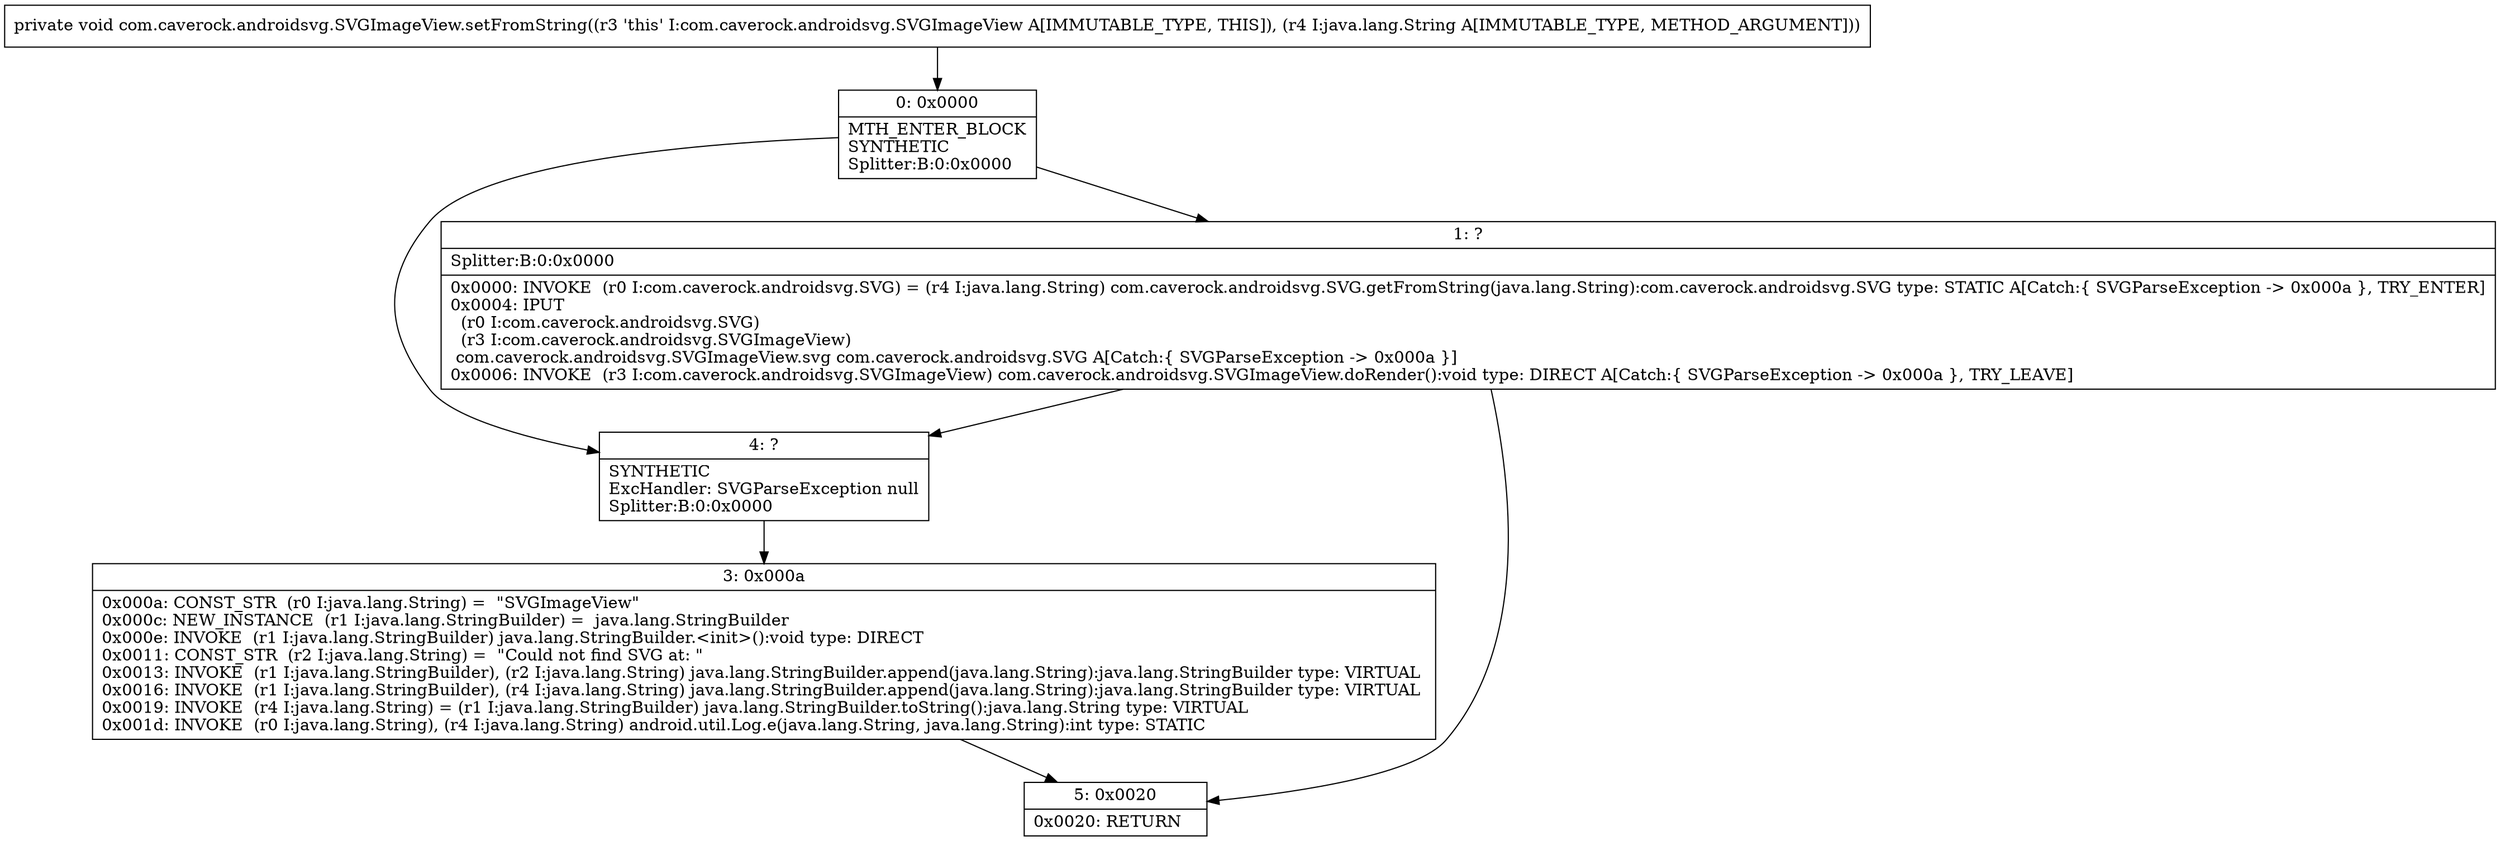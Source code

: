 digraph "CFG forcom.caverock.androidsvg.SVGImageView.setFromString(Ljava\/lang\/String;)V" {
Node_0 [shape=record,label="{0\:\ 0x0000|MTH_ENTER_BLOCK\lSYNTHETIC\lSplitter:B:0:0x0000\l}"];
Node_1 [shape=record,label="{1\:\ ?|Splitter:B:0:0x0000\l|0x0000: INVOKE  (r0 I:com.caverock.androidsvg.SVG) = (r4 I:java.lang.String) com.caverock.androidsvg.SVG.getFromString(java.lang.String):com.caverock.androidsvg.SVG type: STATIC A[Catch:\{ SVGParseException \-\> 0x000a \}, TRY_ENTER]\l0x0004: IPUT  \l  (r0 I:com.caverock.androidsvg.SVG)\l  (r3 I:com.caverock.androidsvg.SVGImageView)\l com.caverock.androidsvg.SVGImageView.svg com.caverock.androidsvg.SVG A[Catch:\{ SVGParseException \-\> 0x000a \}]\l0x0006: INVOKE  (r3 I:com.caverock.androidsvg.SVGImageView) com.caverock.androidsvg.SVGImageView.doRender():void type: DIRECT A[Catch:\{ SVGParseException \-\> 0x000a \}, TRY_LEAVE]\l}"];
Node_3 [shape=record,label="{3\:\ 0x000a|0x000a: CONST_STR  (r0 I:java.lang.String) =  \"SVGImageView\" \l0x000c: NEW_INSTANCE  (r1 I:java.lang.StringBuilder) =  java.lang.StringBuilder \l0x000e: INVOKE  (r1 I:java.lang.StringBuilder) java.lang.StringBuilder.\<init\>():void type: DIRECT \l0x0011: CONST_STR  (r2 I:java.lang.String) =  \"Could not find SVG at: \" \l0x0013: INVOKE  (r1 I:java.lang.StringBuilder), (r2 I:java.lang.String) java.lang.StringBuilder.append(java.lang.String):java.lang.StringBuilder type: VIRTUAL \l0x0016: INVOKE  (r1 I:java.lang.StringBuilder), (r4 I:java.lang.String) java.lang.StringBuilder.append(java.lang.String):java.lang.StringBuilder type: VIRTUAL \l0x0019: INVOKE  (r4 I:java.lang.String) = (r1 I:java.lang.StringBuilder) java.lang.StringBuilder.toString():java.lang.String type: VIRTUAL \l0x001d: INVOKE  (r0 I:java.lang.String), (r4 I:java.lang.String) android.util.Log.e(java.lang.String, java.lang.String):int type: STATIC \l}"];
Node_4 [shape=record,label="{4\:\ ?|SYNTHETIC\lExcHandler: SVGParseException null\lSplitter:B:0:0x0000\l}"];
Node_5 [shape=record,label="{5\:\ 0x0020|0x0020: RETURN   \l}"];
MethodNode[shape=record,label="{private void com.caverock.androidsvg.SVGImageView.setFromString((r3 'this' I:com.caverock.androidsvg.SVGImageView A[IMMUTABLE_TYPE, THIS]), (r4 I:java.lang.String A[IMMUTABLE_TYPE, METHOD_ARGUMENT])) }"];
MethodNode -> Node_0;
Node_0 -> Node_1;
Node_0 -> Node_4;
Node_1 -> Node_4;
Node_1 -> Node_5;
Node_3 -> Node_5;
Node_4 -> Node_3;
}


